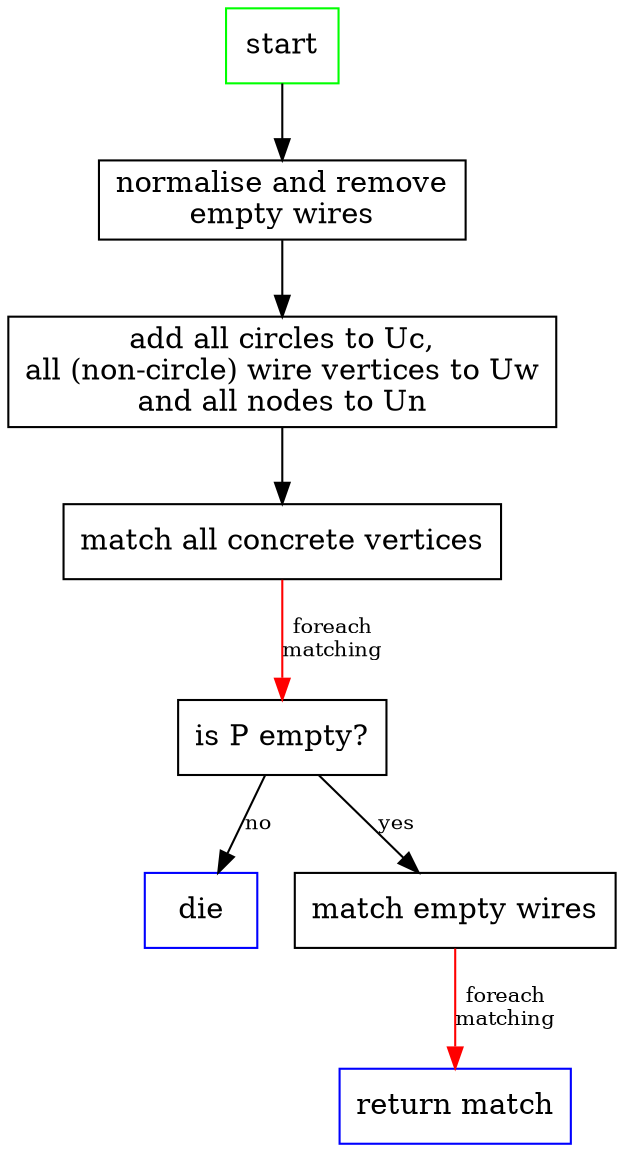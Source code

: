 digraph {
    node [shape=box]
    edge [fontsize=10]
    
    start [color=green]
    normalise [label="normalise and remove\nempty wires"]
    addverts [label="add all circles to Uc,\nall (non-circle) wire vertices to Uw\nand all nodes to Un"]
    match [label="match all concrete vertices"]
    nopartial [label="is P empty?"]
    die [label=die,color=blue]
    emptywires [label="match empty wires"]
    done [label="return match",color=blue]
    
    start -> normalise -> addverts -> match
    match -> nopartial [label="foreach\nmatching",color=red]
    nopartial -> emptywires [label=yes]
    nopartial -> die [label=no]
    emptywires -> done [label="foreach\nmatching",color=red]
}